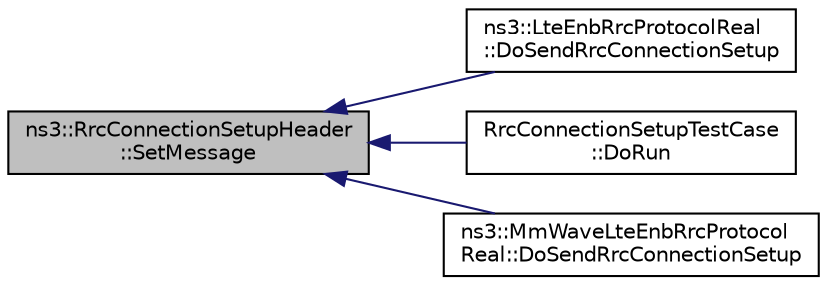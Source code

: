 digraph "ns3::RrcConnectionSetupHeader::SetMessage"
{
  edge [fontname="Helvetica",fontsize="10",labelfontname="Helvetica",labelfontsize="10"];
  node [fontname="Helvetica",fontsize="10",shape=record];
  rankdir="LR";
  Node1 [label="ns3::RrcConnectionSetupHeader\l::SetMessage",height=0.2,width=0.4,color="black", fillcolor="grey75", style="filled", fontcolor="black"];
  Node1 -> Node2 [dir="back",color="midnightblue",fontsize="10",style="solid"];
  Node2 [label="ns3::LteEnbRrcProtocolReal\l::DoSendRrcConnectionSetup",height=0.2,width=0.4,color="black", fillcolor="white", style="filled",URL="$d0/d88/classns3_1_1LteEnbRrcProtocolReal.html#a9cfc4ed366f3438ab15829b774156130"];
  Node1 -> Node3 [dir="back",color="midnightblue",fontsize="10",style="solid"];
  Node3 [label="RrcConnectionSetupTestCase\l::DoRun",height=0.2,width=0.4,color="black", fillcolor="white", style="filled",URL="$df/d80/classRrcConnectionSetupTestCase.html#a167082ea179ee6608f4cd608eef3b87e",tooltip="Implementation to actually run this TestCase. "];
  Node1 -> Node4 [dir="back",color="midnightblue",fontsize="10",style="solid"];
  Node4 [label="ns3::MmWaveLteEnbRrcProtocol\lReal::DoSendRrcConnectionSetup",height=0.2,width=0.4,color="black", fillcolor="white", style="filled",URL="$dd/dda/classns3_1_1MmWaveLteEnbRrcProtocolReal.html#aa8c3e9b910312670886171b0a10ecee9"];
}
